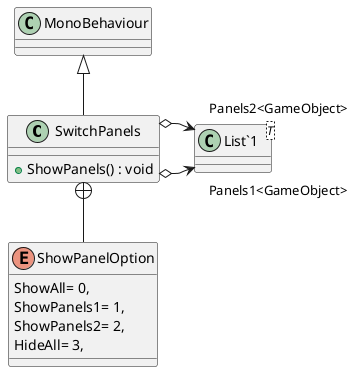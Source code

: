 @startuml
class SwitchPanels {
    + ShowPanels() : void
}
enum ShowPanelOption {
    ShowAll= 0,
    ShowPanels1= 1,
    ShowPanels2= 2,
    HideAll= 3,
}
class "List`1"<T> {
}
MonoBehaviour <|-- SwitchPanels
SwitchPanels o-> "Panels1<GameObject>" "List`1"
SwitchPanels o-> "Panels2<GameObject>" "List`1"
SwitchPanels +-- ShowPanelOption
@enduml
